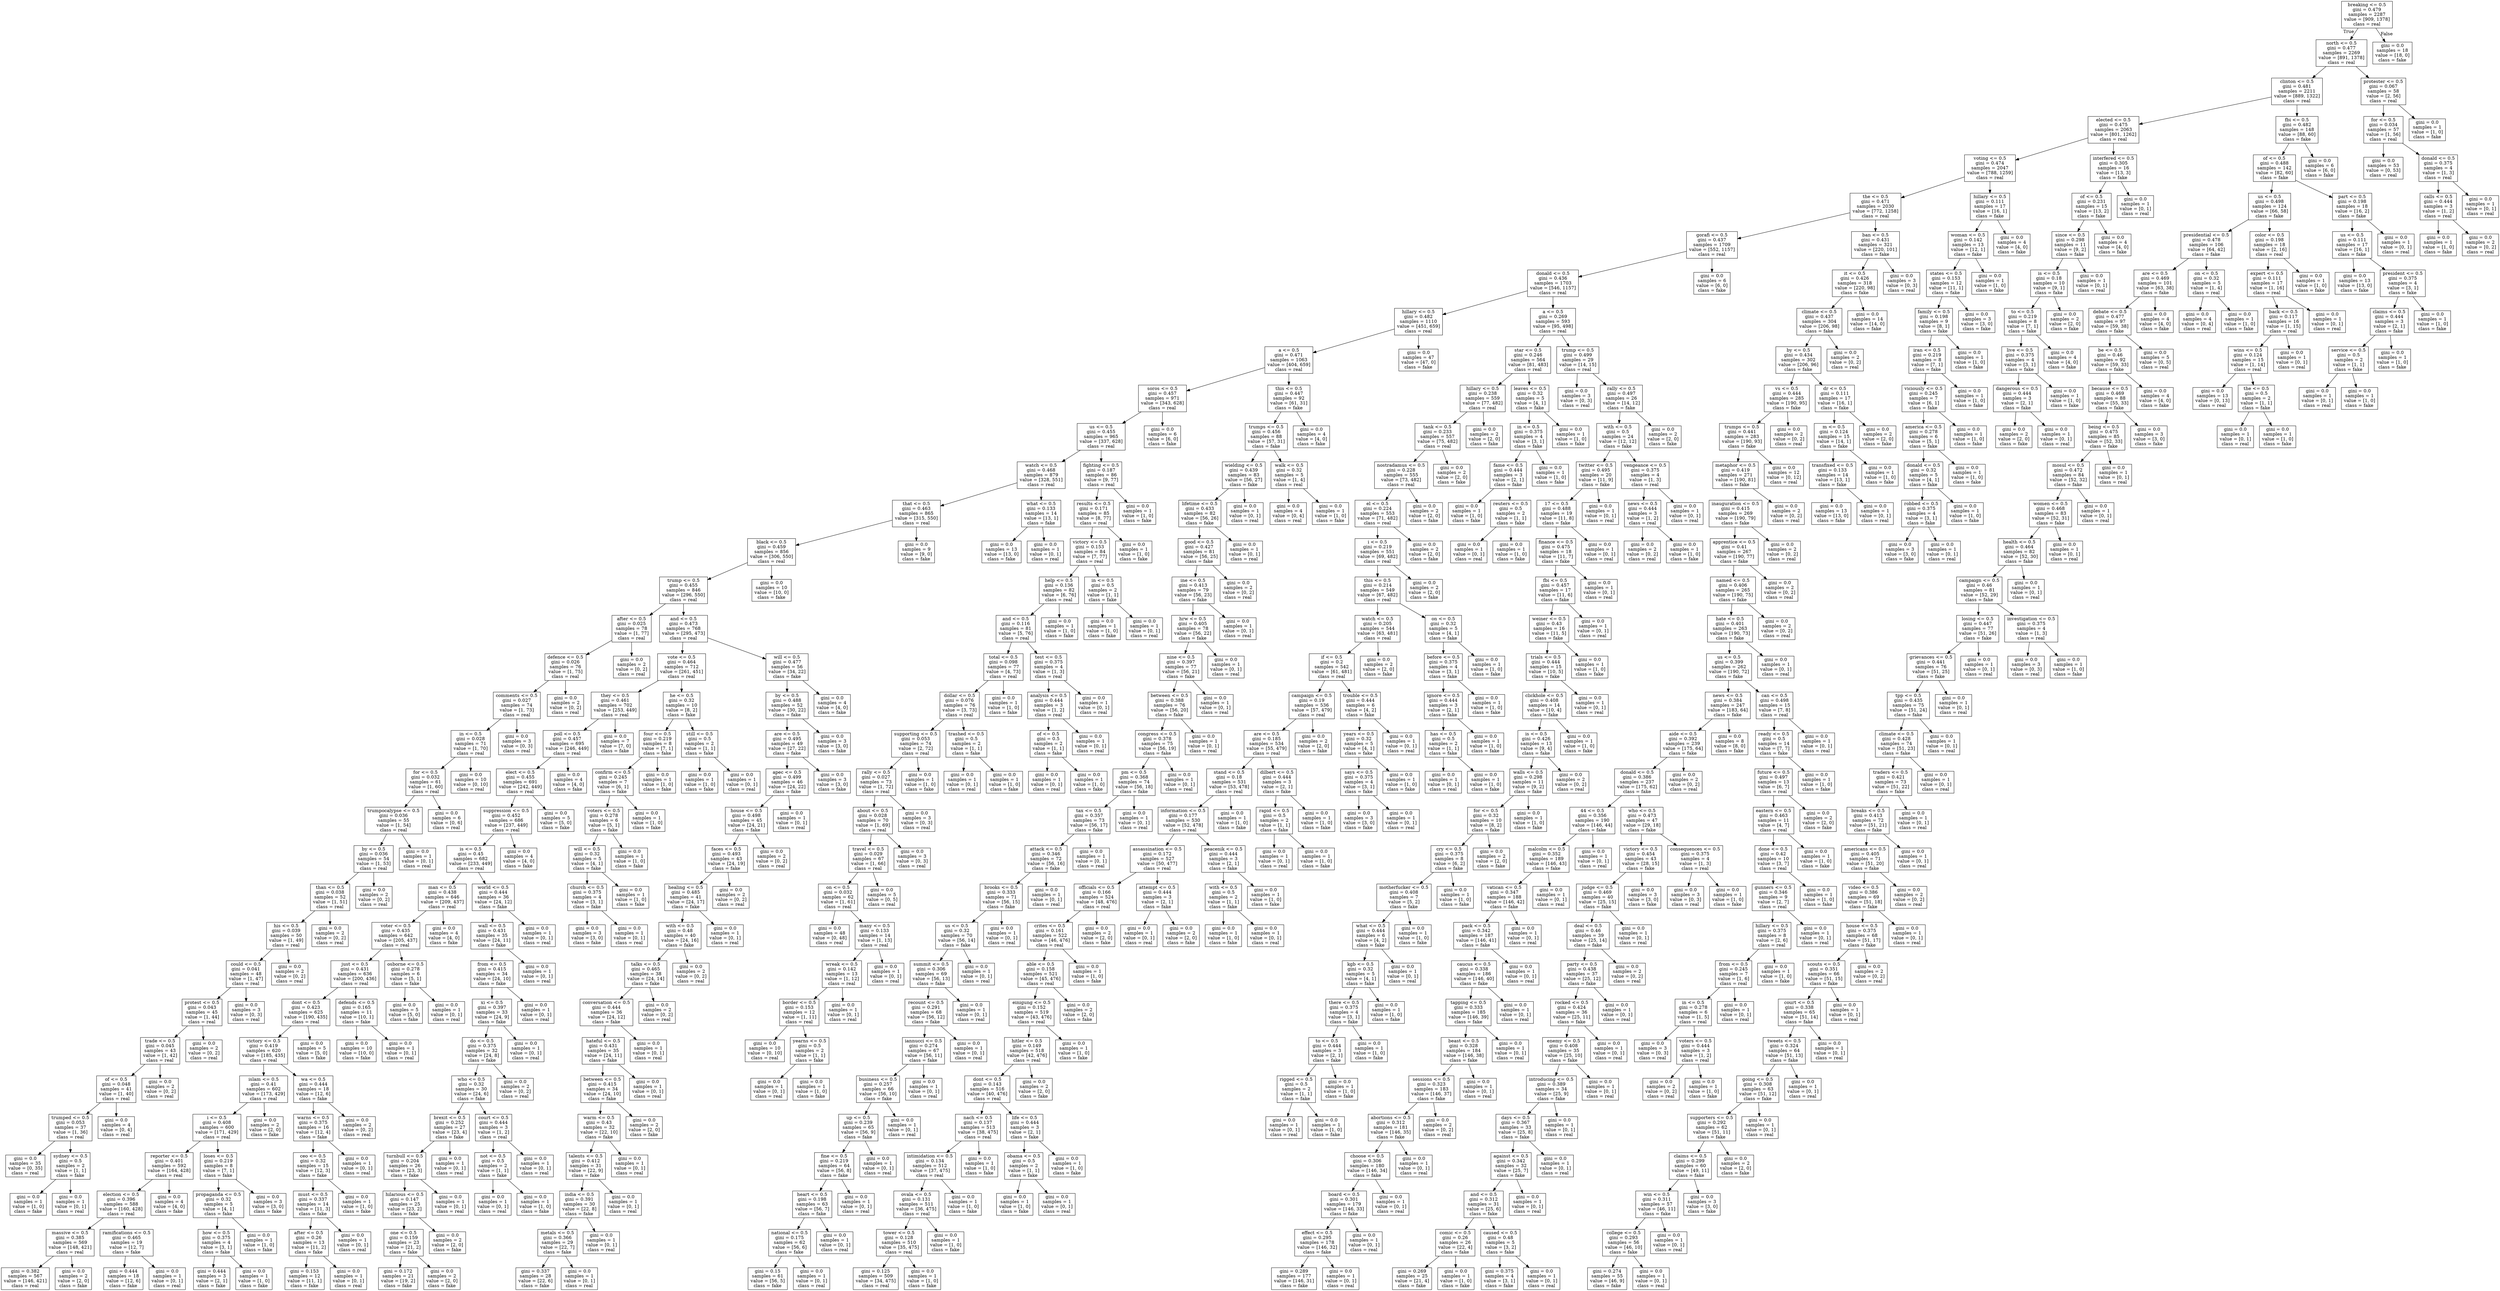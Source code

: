 digraph Tree {
node [shape=box] ;
0 [label="breaking <= 0.5\ngini = 0.479\nsamples = 2287\nvalue = [909, 1378]\nclass = real"] ;
1 [label="north <= 0.5\ngini = 0.477\nsamples = 2269\nvalue = [891, 1378]\nclass = real"] ;
0 -> 1 [labeldistance=2.5, labelangle=45, headlabel="True"] ;
2 [label="clinton <= 0.5\ngini = 0.481\nsamples = 2211\nvalue = [889, 1322]\nclass = real"] ;
1 -> 2 ;
3 [label="elected <= 0.5\ngini = 0.475\nsamples = 2063\nvalue = [801, 1262]\nclass = real"] ;
2 -> 3 ;
4 [label="voting <= 0.5\ngini = 0.474\nsamples = 2047\nvalue = [788, 1259]\nclass = real"] ;
3 -> 4 ;
5 [label="the <= 0.5\ngini = 0.471\nsamples = 2030\nvalue = [772, 1258]\nclass = real"] ;
4 -> 5 ;
6 [label="gorafi <= 0.5\ngini = 0.437\nsamples = 1709\nvalue = [552, 1157]\nclass = real"] ;
5 -> 6 ;
7 [label="donald <= 0.5\ngini = 0.436\nsamples = 1703\nvalue = [546, 1157]\nclass = real"] ;
6 -> 7 ;
8 [label="hillary <= 0.5\ngini = 0.482\nsamples = 1110\nvalue = [451, 659]\nclass = real"] ;
7 -> 8 ;
9 [label="a <= 0.5\ngini = 0.471\nsamples = 1063\nvalue = [404, 659]\nclass = real"] ;
8 -> 9 ;
10 [label="soros <= 0.5\ngini = 0.457\nsamples = 971\nvalue = [343, 628]\nclass = real"] ;
9 -> 10 ;
11 [label="us <= 0.5\ngini = 0.455\nsamples = 965\nvalue = [337, 628]\nclass = real"] ;
10 -> 11 ;
12 [label="watch <= 0.5\ngini = 0.468\nsamples = 879\nvalue = [328, 551]\nclass = real"] ;
11 -> 12 ;
13 [label="that <= 0.5\ngini = 0.463\nsamples = 865\nvalue = [315, 550]\nclass = real"] ;
12 -> 13 ;
14 [label="black <= 0.5\ngini = 0.459\nsamples = 856\nvalue = [306, 550]\nclass = real"] ;
13 -> 14 ;
15 [label="trump <= 0.5\ngini = 0.455\nsamples = 846\nvalue = [296, 550]\nclass = real"] ;
14 -> 15 ;
16 [label="after <= 0.5\ngini = 0.025\nsamples = 78\nvalue = [1, 77]\nclass = real"] ;
15 -> 16 ;
17 [label="defence <= 0.5\ngini = 0.026\nsamples = 76\nvalue = [1, 75]\nclass = real"] ;
16 -> 17 ;
18 [label="comments <= 0.5\ngini = 0.027\nsamples = 74\nvalue = [1, 73]\nclass = real"] ;
17 -> 18 ;
19 [label="in <= 0.5\ngini = 0.028\nsamples = 71\nvalue = [1, 70]\nclass = real"] ;
18 -> 19 ;
20 [label="for <= 0.5\ngini = 0.032\nsamples = 61\nvalue = [1, 60]\nclass = real"] ;
19 -> 20 ;
21 [label="trumpocalypse <= 0.5\ngini = 0.036\nsamples = 55\nvalue = [1, 54]\nclass = real"] ;
20 -> 21 ;
22 [label="by <= 0.5\ngini = 0.036\nsamples = 54\nvalue = [1, 53]\nclass = real"] ;
21 -> 22 ;
23 [label="than <= 0.5\ngini = 0.038\nsamples = 52\nvalue = [1, 51]\nclass = real"] ;
22 -> 23 ;
24 [label="his <= 0.5\ngini = 0.039\nsamples = 50\nvalue = [1, 49]\nclass = real"] ;
23 -> 24 ;
25 [label="could <= 0.5\ngini = 0.041\nsamples = 48\nvalue = [1, 47]\nclass = real"] ;
24 -> 25 ;
26 [label="protest <= 0.5\ngini = 0.043\nsamples = 45\nvalue = [1, 44]\nclass = real"] ;
25 -> 26 ;
27 [label="trade <= 0.5\ngini = 0.045\nsamples = 43\nvalue = [1, 42]\nclass = real"] ;
26 -> 27 ;
28 [label="of <= 0.5\ngini = 0.048\nsamples = 41\nvalue = [1, 40]\nclass = real"] ;
27 -> 28 ;
29 [label="trumped <= 0.5\ngini = 0.053\nsamples = 37\nvalue = [1, 36]\nclass = real"] ;
28 -> 29 ;
30 [label="gini = 0.0\nsamples = 35\nvalue = [0, 35]\nclass = real"] ;
29 -> 30 ;
31 [label="sydney <= 0.5\ngini = 0.5\nsamples = 2\nvalue = [1, 1]\nclass = fake"] ;
29 -> 31 ;
32 [label="gini = 0.0\nsamples = 1\nvalue = [1, 0]\nclass = fake"] ;
31 -> 32 ;
33 [label="gini = 0.0\nsamples = 1\nvalue = [0, 1]\nclass = real"] ;
31 -> 33 ;
34 [label="gini = 0.0\nsamples = 4\nvalue = [0, 4]\nclass = real"] ;
28 -> 34 ;
35 [label="gini = 0.0\nsamples = 2\nvalue = [0, 2]\nclass = real"] ;
27 -> 35 ;
36 [label="gini = 0.0\nsamples = 2\nvalue = [0, 2]\nclass = real"] ;
26 -> 36 ;
37 [label="gini = 0.0\nsamples = 3\nvalue = [0, 3]\nclass = real"] ;
25 -> 37 ;
38 [label="gini = 0.0\nsamples = 2\nvalue = [0, 2]\nclass = real"] ;
24 -> 38 ;
39 [label="gini = 0.0\nsamples = 2\nvalue = [0, 2]\nclass = real"] ;
23 -> 39 ;
40 [label="gini = 0.0\nsamples = 2\nvalue = [0, 2]\nclass = real"] ;
22 -> 40 ;
41 [label="gini = 0.0\nsamples = 1\nvalue = [0, 1]\nclass = real"] ;
21 -> 41 ;
42 [label="gini = 0.0\nsamples = 6\nvalue = [0, 6]\nclass = real"] ;
20 -> 42 ;
43 [label="gini = 0.0\nsamples = 10\nvalue = [0, 10]\nclass = real"] ;
19 -> 43 ;
44 [label="gini = 0.0\nsamples = 3\nvalue = [0, 3]\nclass = real"] ;
18 -> 44 ;
45 [label="gini = 0.0\nsamples = 2\nvalue = [0, 2]\nclass = real"] ;
17 -> 45 ;
46 [label="gini = 0.0\nsamples = 2\nvalue = [0, 2]\nclass = real"] ;
16 -> 46 ;
47 [label="and <= 0.5\ngini = 0.473\nsamples = 768\nvalue = [295, 473]\nclass = real"] ;
15 -> 47 ;
48 [label="vote <= 0.5\ngini = 0.464\nsamples = 712\nvalue = [261, 451]\nclass = real"] ;
47 -> 48 ;
49 [label="they <= 0.5\ngini = 0.461\nsamples = 702\nvalue = [253, 449]\nclass = real"] ;
48 -> 49 ;
50 [label="poll <= 0.5\ngini = 0.457\nsamples = 695\nvalue = [246, 449]\nclass = real"] ;
49 -> 50 ;
51 [label="elect <= 0.5\ngini = 0.455\nsamples = 691\nvalue = [242, 449]\nclass = real"] ;
50 -> 51 ;
52 [label="suppression <= 0.5\ngini = 0.452\nsamples = 686\nvalue = [237, 449]\nclass = real"] ;
51 -> 52 ;
53 [label="is <= 0.5\ngini = 0.45\nsamples = 682\nvalue = [233, 449]\nclass = real"] ;
52 -> 53 ;
54 [label="man <= 0.5\ngini = 0.438\nsamples = 646\nvalue = [209, 437]\nclass = real"] ;
53 -> 54 ;
55 [label="voter <= 0.5\ngini = 0.435\nsamples = 642\nvalue = [205, 437]\nclass = real"] ;
54 -> 55 ;
56 [label="just <= 0.5\ngini = 0.431\nsamples = 636\nvalue = [200, 436]\nclass = real"] ;
55 -> 56 ;
57 [label="dont <= 0.5\ngini = 0.423\nsamples = 625\nvalue = [190, 435]\nclass = real"] ;
56 -> 57 ;
58 [label="victory <= 0.5\ngini = 0.419\nsamples = 620\nvalue = [185, 435]\nclass = real"] ;
57 -> 58 ;
59 [label="islam <= 0.5\ngini = 0.41\nsamples = 602\nvalue = [173, 429]\nclass = real"] ;
58 -> 59 ;
60 [label="i <= 0.5\ngini = 0.408\nsamples = 600\nvalue = [171, 429]\nclass = real"] ;
59 -> 60 ;
61 [label="reporter <= 0.5\ngini = 0.401\nsamples = 592\nvalue = [164, 428]\nclass = real"] ;
60 -> 61 ;
62 [label="election <= 0.5\ngini = 0.396\nsamples = 588\nvalue = [160, 428]\nclass = real"] ;
61 -> 62 ;
63 [label="massive <= 0.5\ngini = 0.385\nsamples = 569\nvalue = [148, 421]\nclass = real"] ;
62 -> 63 ;
64 [label="gini = 0.382\nsamples = 567\nvalue = [146, 421]\nclass = real"] ;
63 -> 64 ;
65 [label="gini = 0.0\nsamples = 2\nvalue = [2, 0]\nclass = fake"] ;
63 -> 65 ;
66 [label="ramifications <= 0.5\ngini = 0.465\nsamples = 19\nvalue = [12, 7]\nclass = fake"] ;
62 -> 66 ;
67 [label="gini = 0.444\nsamples = 18\nvalue = [12, 6]\nclass = fake"] ;
66 -> 67 ;
68 [label="gini = 0.0\nsamples = 1\nvalue = [0, 1]\nclass = real"] ;
66 -> 68 ;
69 [label="gini = 0.0\nsamples = 4\nvalue = [4, 0]\nclass = fake"] ;
61 -> 69 ;
70 [label="loses <= 0.5\ngini = 0.219\nsamples = 8\nvalue = [7, 1]\nclass = fake"] ;
60 -> 70 ;
71 [label="propaganda <= 0.5\ngini = 0.32\nsamples = 5\nvalue = [4, 1]\nclass = fake"] ;
70 -> 71 ;
72 [label="how <= 0.5\ngini = 0.375\nsamples = 4\nvalue = [3, 1]\nclass = fake"] ;
71 -> 72 ;
73 [label="gini = 0.444\nsamples = 3\nvalue = [2, 1]\nclass = fake"] ;
72 -> 73 ;
74 [label="gini = 0.0\nsamples = 1\nvalue = [1, 0]\nclass = fake"] ;
72 -> 74 ;
75 [label="gini = 0.0\nsamples = 1\nvalue = [1, 0]\nclass = fake"] ;
71 -> 75 ;
76 [label="gini = 0.0\nsamples = 3\nvalue = [3, 0]\nclass = fake"] ;
70 -> 76 ;
77 [label="gini = 0.0\nsamples = 2\nvalue = [2, 0]\nclass = fake"] ;
59 -> 77 ;
78 [label="wa <= 0.5\ngini = 0.444\nsamples = 18\nvalue = [12, 6]\nclass = fake"] ;
58 -> 78 ;
79 [label="warns <= 0.5\ngini = 0.375\nsamples = 16\nvalue = [12, 4]\nclass = fake"] ;
78 -> 79 ;
80 [label="ceo <= 0.5\ngini = 0.32\nsamples = 15\nvalue = [12, 3]\nclass = fake"] ;
79 -> 80 ;
81 [label="must <= 0.5\ngini = 0.337\nsamples = 14\nvalue = [11, 3]\nclass = fake"] ;
80 -> 81 ;
82 [label="after <= 0.5\ngini = 0.26\nsamples = 13\nvalue = [11, 2]\nclass = fake"] ;
81 -> 82 ;
83 [label="gini = 0.153\nsamples = 12\nvalue = [11, 1]\nclass = fake"] ;
82 -> 83 ;
84 [label="gini = 0.0\nsamples = 1\nvalue = [0, 1]\nclass = real"] ;
82 -> 84 ;
85 [label="gini = 0.0\nsamples = 1\nvalue = [0, 1]\nclass = real"] ;
81 -> 85 ;
86 [label="gini = 0.0\nsamples = 1\nvalue = [1, 0]\nclass = fake"] ;
80 -> 86 ;
87 [label="gini = 0.0\nsamples = 1\nvalue = [0, 1]\nclass = real"] ;
79 -> 87 ;
88 [label="gini = 0.0\nsamples = 2\nvalue = [0, 2]\nclass = real"] ;
78 -> 88 ;
89 [label="gini = 0.0\nsamples = 5\nvalue = [5, 0]\nclass = fake"] ;
57 -> 89 ;
90 [label="defends <= 0.5\ngini = 0.165\nsamples = 11\nvalue = [10, 1]\nclass = fake"] ;
56 -> 90 ;
91 [label="gini = 0.0\nsamples = 10\nvalue = [10, 0]\nclass = fake"] ;
90 -> 91 ;
92 [label="gini = 0.0\nsamples = 1\nvalue = [0, 1]\nclass = real"] ;
90 -> 92 ;
93 [label="osborne <= 0.5\ngini = 0.278\nsamples = 6\nvalue = [5, 1]\nclass = fake"] ;
55 -> 93 ;
94 [label="gini = 0.0\nsamples = 5\nvalue = [5, 0]\nclass = fake"] ;
93 -> 94 ;
95 [label="gini = 0.0\nsamples = 1\nvalue = [0, 1]\nclass = real"] ;
93 -> 95 ;
96 [label="gini = 0.0\nsamples = 4\nvalue = [4, 0]\nclass = fake"] ;
54 -> 96 ;
97 [label="world <= 0.5\ngini = 0.444\nsamples = 36\nvalue = [24, 12]\nclass = fake"] ;
53 -> 97 ;
98 [label="wall <= 0.5\ngini = 0.431\nsamples = 35\nvalue = [24, 11]\nclass = fake"] ;
97 -> 98 ;
99 [label="from <= 0.5\ngini = 0.415\nsamples = 34\nvalue = [24, 10]\nclass = fake"] ;
98 -> 99 ;
100 [label="xi <= 0.5\ngini = 0.397\nsamples = 33\nvalue = [24, 9]\nclass = fake"] ;
99 -> 100 ;
101 [label="do <= 0.5\ngini = 0.375\nsamples = 32\nvalue = [24, 8]\nclass = fake"] ;
100 -> 101 ;
102 [label="who <= 0.5\ngini = 0.32\nsamples = 30\nvalue = [24, 6]\nclass = fake"] ;
101 -> 102 ;
103 [label="brexit <= 0.5\ngini = 0.252\nsamples = 27\nvalue = [23, 4]\nclass = fake"] ;
102 -> 103 ;
104 [label="turnbull <= 0.5\ngini = 0.204\nsamples = 26\nvalue = [23, 3]\nclass = fake"] ;
103 -> 104 ;
105 [label="hilarious <= 0.5\ngini = 0.147\nsamples = 25\nvalue = [23, 2]\nclass = fake"] ;
104 -> 105 ;
106 [label="one <= 0.5\ngini = 0.159\nsamples = 23\nvalue = [21, 2]\nclass = fake"] ;
105 -> 106 ;
107 [label="gini = 0.172\nsamples = 21\nvalue = [19, 2]\nclass = fake"] ;
106 -> 107 ;
108 [label="gini = 0.0\nsamples = 2\nvalue = [2, 0]\nclass = fake"] ;
106 -> 108 ;
109 [label="gini = 0.0\nsamples = 2\nvalue = [2, 0]\nclass = fake"] ;
105 -> 109 ;
110 [label="gini = 0.0\nsamples = 1\nvalue = [0, 1]\nclass = real"] ;
104 -> 110 ;
111 [label="gini = 0.0\nsamples = 1\nvalue = [0, 1]\nclass = real"] ;
103 -> 111 ;
112 [label="court <= 0.5\ngini = 0.444\nsamples = 3\nvalue = [1, 2]\nclass = real"] ;
102 -> 112 ;
113 [label="not <= 0.5\ngini = 0.5\nsamples = 2\nvalue = [1, 1]\nclass = fake"] ;
112 -> 113 ;
114 [label="gini = 0.0\nsamples = 1\nvalue = [0, 1]\nclass = real"] ;
113 -> 114 ;
115 [label="gini = 0.0\nsamples = 1\nvalue = [1, 0]\nclass = fake"] ;
113 -> 115 ;
116 [label="gini = 0.0\nsamples = 1\nvalue = [0, 1]\nclass = real"] ;
112 -> 116 ;
117 [label="gini = 0.0\nsamples = 2\nvalue = [0, 2]\nclass = real"] ;
101 -> 117 ;
118 [label="gini = 0.0\nsamples = 1\nvalue = [0, 1]\nclass = real"] ;
100 -> 118 ;
119 [label="gini = 0.0\nsamples = 1\nvalue = [0, 1]\nclass = real"] ;
99 -> 119 ;
120 [label="gini = 0.0\nsamples = 1\nvalue = [0, 1]\nclass = real"] ;
98 -> 120 ;
121 [label="gini = 0.0\nsamples = 1\nvalue = [0, 1]\nclass = real"] ;
97 -> 121 ;
122 [label="gini = 0.0\nsamples = 4\nvalue = [4, 0]\nclass = fake"] ;
52 -> 122 ;
123 [label="gini = 0.0\nsamples = 5\nvalue = [5, 0]\nclass = fake"] ;
51 -> 123 ;
124 [label="gini = 0.0\nsamples = 4\nvalue = [4, 0]\nclass = fake"] ;
50 -> 124 ;
125 [label="gini = 0.0\nsamples = 7\nvalue = [7, 0]\nclass = fake"] ;
49 -> 125 ;
126 [label="he <= 0.5\ngini = 0.32\nsamples = 10\nvalue = [8, 2]\nclass = fake"] ;
48 -> 126 ;
127 [label="four <= 0.5\ngini = 0.219\nsamples = 8\nvalue = [7, 1]\nclass = fake"] ;
126 -> 127 ;
128 [label="confirm <= 0.5\ngini = 0.245\nsamples = 7\nvalue = [6, 1]\nclass = fake"] ;
127 -> 128 ;
129 [label="voters <= 0.5\ngini = 0.278\nsamples = 6\nvalue = [5, 1]\nclass = fake"] ;
128 -> 129 ;
130 [label="will <= 0.5\ngini = 0.32\nsamples = 5\nvalue = [4, 1]\nclass = fake"] ;
129 -> 130 ;
131 [label="church <= 0.5\ngini = 0.375\nsamples = 4\nvalue = [3, 1]\nclass = fake"] ;
130 -> 131 ;
132 [label="gini = 0.0\nsamples = 3\nvalue = [3, 0]\nclass = fake"] ;
131 -> 132 ;
133 [label="gini = 0.0\nsamples = 1\nvalue = [0, 1]\nclass = real"] ;
131 -> 133 ;
134 [label="gini = 0.0\nsamples = 1\nvalue = [1, 0]\nclass = fake"] ;
130 -> 134 ;
135 [label="gini = 0.0\nsamples = 1\nvalue = [1, 0]\nclass = fake"] ;
129 -> 135 ;
136 [label="gini = 0.0\nsamples = 1\nvalue = [1, 0]\nclass = fake"] ;
128 -> 136 ;
137 [label="gini = 0.0\nsamples = 1\nvalue = [1, 0]\nclass = fake"] ;
127 -> 137 ;
138 [label="still <= 0.5\ngini = 0.5\nsamples = 2\nvalue = [1, 1]\nclass = fake"] ;
126 -> 138 ;
139 [label="gini = 0.0\nsamples = 1\nvalue = [1, 0]\nclass = fake"] ;
138 -> 139 ;
140 [label="gini = 0.0\nsamples = 1\nvalue = [0, 1]\nclass = real"] ;
138 -> 140 ;
141 [label="will <= 0.5\ngini = 0.477\nsamples = 56\nvalue = [34, 22]\nclass = fake"] ;
47 -> 141 ;
142 [label="by <= 0.5\ngini = 0.488\nsamples = 52\nvalue = [30, 22]\nclass = fake"] ;
141 -> 142 ;
143 [label="are <= 0.5\ngini = 0.495\nsamples = 49\nvalue = [27, 22]\nclass = fake"] ;
142 -> 143 ;
144 [label="apec <= 0.5\ngini = 0.499\nsamples = 46\nvalue = [24, 22]\nclass = fake"] ;
143 -> 144 ;
145 [label="house <= 0.5\ngini = 0.498\nsamples = 45\nvalue = [24, 21]\nclass = fake"] ;
144 -> 145 ;
146 [label="faces <= 0.5\ngini = 0.493\nsamples = 43\nvalue = [24, 19]\nclass = fake"] ;
145 -> 146 ;
147 [label="healing <= 0.5\ngini = 0.485\nsamples = 41\nvalue = [24, 17]\nclass = fake"] ;
146 -> 147 ;
148 [label="with <= 0.5\ngini = 0.48\nsamples = 40\nvalue = [24, 16]\nclass = fake"] ;
147 -> 148 ;
149 [label="talks <= 0.5\ngini = 0.465\nsamples = 38\nvalue = [24, 14]\nclass = fake"] ;
148 -> 149 ;
150 [label="conversation <= 0.5\ngini = 0.444\nsamples = 36\nvalue = [24, 12]\nclass = fake"] ;
149 -> 150 ;
151 [label="hateful <= 0.5\ngini = 0.431\nsamples = 35\nvalue = [24, 11]\nclass = fake"] ;
150 -> 151 ;
152 [label="between <= 0.5\ngini = 0.415\nsamples = 34\nvalue = [24, 10]\nclass = fake"] ;
151 -> 152 ;
153 [label="warm <= 0.5\ngini = 0.43\nsamples = 32\nvalue = [22, 10]\nclass = fake"] ;
152 -> 153 ;
154 [label="talents <= 0.5\ngini = 0.412\nsamples = 31\nvalue = [22, 9]\nclass = fake"] ;
153 -> 154 ;
155 [label="india <= 0.5\ngini = 0.391\nsamples = 30\nvalue = [22, 8]\nclass = fake"] ;
154 -> 155 ;
156 [label="metals <= 0.5\ngini = 0.366\nsamples = 29\nvalue = [22, 7]\nclass = fake"] ;
155 -> 156 ;
157 [label="gini = 0.337\nsamples = 28\nvalue = [22, 6]\nclass = fake"] ;
156 -> 157 ;
158 [label="gini = 0.0\nsamples = 1\nvalue = [0, 1]\nclass = real"] ;
156 -> 158 ;
159 [label="gini = 0.0\nsamples = 1\nvalue = [0, 1]\nclass = real"] ;
155 -> 159 ;
160 [label="gini = 0.0\nsamples = 1\nvalue = [0, 1]\nclass = real"] ;
154 -> 160 ;
161 [label="gini = 0.0\nsamples = 1\nvalue = [0, 1]\nclass = real"] ;
153 -> 161 ;
162 [label="gini = 0.0\nsamples = 2\nvalue = [2, 0]\nclass = fake"] ;
152 -> 162 ;
163 [label="gini = 0.0\nsamples = 1\nvalue = [0, 1]\nclass = real"] ;
151 -> 163 ;
164 [label="gini = 0.0\nsamples = 1\nvalue = [0, 1]\nclass = real"] ;
150 -> 164 ;
165 [label="gini = 0.0\nsamples = 2\nvalue = [0, 2]\nclass = real"] ;
149 -> 165 ;
166 [label="gini = 0.0\nsamples = 2\nvalue = [0, 2]\nclass = real"] ;
148 -> 166 ;
167 [label="gini = 0.0\nsamples = 1\nvalue = [0, 1]\nclass = real"] ;
147 -> 167 ;
168 [label="gini = 0.0\nsamples = 2\nvalue = [0, 2]\nclass = real"] ;
146 -> 168 ;
169 [label="gini = 0.0\nsamples = 2\nvalue = [0, 2]\nclass = real"] ;
145 -> 169 ;
170 [label="gini = 0.0\nsamples = 1\nvalue = [0, 1]\nclass = real"] ;
144 -> 170 ;
171 [label="gini = 0.0\nsamples = 3\nvalue = [3, 0]\nclass = fake"] ;
143 -> 171 ;
172 [label="gini = 0.0\nsamples = 3\nvalue = [3, 0]\nclass = fake"] ;
142 -> 172 ;
173 [label="gini = 0.0\nsamples = 4\nvalue = [4, 0]\nclass = fake"] ;
141 -> 173 ;
174 [label="gini = 0.0\nsamples = 10\nvalue = [10, 0]\nclass = fake"] ;
14 -> 174 ;
175 [label="gini = 0.0\nsamples = 9\nvalue = [9, 0]\nclass = fake"] ;
13 -> 175 ;
176 [label="what <= 0.5\ngini = 0.133\nsamples = 14\nvalue = [13, 1]\nclass = fake"] ;
12 -> 176 ;
177 [label="gini = 0.0\nsamples = 13\nvalue = [13, 0]\nclass = fake"] ;
176 -> 177 ;
178 [label="gini = 0.0\nsamples = 1\nvalue = [0, 1]\nclass = real"] ;
176 -> 178 ;
179 [label="fighting <= 0.5\ngini = 0.187\nsamples = 86\nvalue = [9, 77]\nclass = real"] ;
11 -> 179 ;
180 [label="results <= 0.5\ngini = 0.171\nsamples = 85\nvalue = [8, 77]\nclass = real"] ;
179 -> 180 ;
181 [label="victory <= 0.5\ngini = 0.153\nsamples = 84\nvalue = [7, 77]\nclass = real"] ;
180 -> 181 ;
182 [label="help <= 0.5\ngini = 0.136\nsamples = 82\nvalue = [6, 76]\nclass = real"] ;
181 -> 182 ;
183 [label="and <= 0.5\ngini = 0.116\nsamples = 81\nvalue = [5, 76]\nclass = real"] ;
182 -> 183 ;
184 [label="total <= 0.5\ngini = 0.098\nsamples = 77\nvalue = [4, 73]\nclass = real"] ;
183 -> 184 ;
185 [label="dollar <= 0.5\ngini = 0.076\nsamples = 76\nvalue = [3, 73]\nclass = real"] ;
184 -> 185 ;
186 [label="supporting <= 0.5\ngini = 0.053\nsamples = 74\nvalue = [2, 72]\nclass = real"] ;
185 -> 186 ;
187 [label="rally <= 0.5\ngini = 0.027\nsamples = 73\nvalue = [1, 72]\nclass = real"] ;
186 -> 187 ;
188 [label="about <= 0.5\ngini = 0.028\nsamples = 70\nvalue = [1, 69]\nclass = real"] ;
187 -> 188 ;
189 [label="travel <= 0.5\ngini = 0.029\nsamples = 67\nvalue = [1, 66]\nclass = real"] ;
188 -> 189 ;
190 [label="on <= 0.5\ngini = 0.032\nsamples = 62\nvalue = [1, 61]\nclass = real"] ;
189 -> 190 ;
191 [label="gini = 0.0\nsamples = 48\nvalue = [0, 48]\nclass = real"] ;
190 -> 191 ;
192 [label="many <= 0.5\ngini = 0.133\nsamples = 14\nvalue = [1, 13]\nclass = real"] ;
190 -> 192 ;
193 [label="wreak <= 0.5\ngini = 0.142\nsamples = 13\nvalue = [1, 12]\nclass = real"] ;
192 -> 193 ;
194 [label="border <= 0.5\ngini = 0.153\nsamples = 12\nvalue = [1, 11]\nclass = real"] ;
193 -> 194 ;
195 [label="gini = 0.0\nsamples = 10\nvalue = [0, 10]\nclass = real"] ;
194 -> 195 ;
196 [label="yearns <= 0.5\ngini = 0.5\nsamples = 2\nvalue = [1, 1]\nclass = fake"] ;
194 -> 196 ;
197 [label="gini = 0.0\nsamples = 1\nvalue = [0, 1]\nclass = real"] ;
196 -> 197 ;
198 [label="gini = 0.0\nsamples = 1\nvalue = [1, 0]\nclass = fake"] ;
196 -> 198 ;
199 [label="gini = 0.0\nsamples = 1\nvalue = [0, 1]\nclass = real"] ;
193 -> 199 ;
200 [label="gini = 0.0\nsamples = 1\nvalue = [0, 1]\nclass = real"] ;
192 -> 200 ;
201 [label="gini = 0.0\nsamples = 5\nvalue = [0, 5]\nclass = real"] ;
189 -> 201 ;
202 [label="gini = 0.0\nsamples = 3\nvalue = [0, 3]\nclass = real"] ;
188 -> 202 ;
203 [label="gini = 0.0\nsamples = 3\nvalue = [0, 3]\nclass = real"] ;
187 -> 203 ;
204 [label="gini = 0.0\nsamples = 1\nvalue = [1, 0]\nclass = fake"] ;
186 -> 204 ;
205 [label="trashed <= 0.5\ngini = 0.5\nsamples = 2\nvalue = [1, 1]\nclass = fake"] ;
185 -> 205 ;
206 [label="gini = 0.0\nsamples = 1\nvalue = [0, 1]\nclass = real"] ;
205 -> 206 ;
207 [label="gini = 0.0\nsamples = 1\nvalue = [1, 0]\nclass = fake"] ;
205 -> 207 ;
208 [label="gini = 0.0\nsamples = 1\nvalue = [1, 0]\nclass = fake"] ;
184 -> 208 ;
209 [label="test <= 0.5\ngini = 0.375\nsamples = 4\nvalue = [1, 3]\nclass = real"] ;
183 -> 209 ;
210 [label="analysis <= 0.5\ngini = 0.444\nsamples = 3\nvalue = [1, 2]\nclass = real"] ;
209 -> 210 ;
211 [label="of <= 0.5\ngini = 0.5\nsamples = 2\nvalue = [1, 1]\nclass = fake"] ;
210 -> 211 ;
212 [label="gini = 0.0\nsamples = 1\nvalue = [0, 1]\nclass = real"] ;
211 -> 212 ;
213 [label="gini = 0.0\nsamples = 1\nvalue = [1, 0]\nclass = fake"] ;
211 -> 213 ;
214 [label="gini = 0.0\nsamples = 1\nvalue = [0, 1]\nclass = real"] ;
210 -> 214 ;
215 [label="gini = 0.0\nsamples = 1\nvalue = [0, 1]\nclass = real"] ;
209 -> 215 ;
216 [label="gini = 0.0\nsamples = 1\nvalue = [1, 0]\nclass = fake"] ;
182 -> 216 ;
217 [label="in <= 0.5\ngini = 0.5\nsamples = 2\nvalue = [1, 1]\nclass = fake"] ;
181 -> 217 ;
218 [label="gini = 0.0\nsamples = 1\nvalue = [1, 0]\nclass = fake"] ;
217 -> 218 ;
219 [label="gini = 0.0\nsamples = 1\nvalue = [0, 1]\nclass = real"] ;
217 -> 219 ;
220 [label="gini = 0.0\nsamples = 1\nvalue = [1, 0]\nclass = fake"] ;
180 -> 220 ;
221 [label="gini = 0.0\nsamples = 1\nvalue = [1, 0]\nclass = fake"] ;
179 -> 221 ;
222 [label="gini = 0.0\nsamples = 6\nvalue = [6, 0]\nclass = fake"] ;
10 -> 222 ;
223 [label="this <= 0.5\ngini = 0.447\nsamples = 92\nvalue = [61, 31]\nclass = fake"] ;
9 -> 223 ;
224 [label="trumps <= 0.5\ngini = 0.456\nsamples = 88\nvalue = [57, 31]\nclass = fake"] ;
223 -> 224 ;
225 [label="wielding <= 0.5\ngini = 0.439\nsamples = 83\nvalue = [56, 27]\nclass = fake"] ;
224 -> 225 ;
226 [label="lifetime <= 0.5\ngini = 0.433\nsamples = 82\nvalue = [56, 26]\nclass = fake"] ;
225 -> 226 ;
227 [label="good <= 0.5\ngini = 0.427\nsamples = 81\nvalue = [56, 25]\nclass = fake"] ;
226 -> 227 ;
228 [label="ine <= 0.5\ngini = 0.413\nsamples = 79\nvalue = [56, 23]\nclass = fake"] ;
227 -> 228 ;
229 [label="hrw <= 0.5\ngini = 0.405\nsamples = 78\nvalue = [56, 22]\nclass = fake"] ;
228 -> 229 ;
230 [label="nine <= 0.5\ngini = 0.397\nsamples = 77\nvalue = [56, 21]\nclass = fake"] ;
229 -> 230 ;
231 [label="between <= 0.5\ngini = 0.388\nsamples = 76\nvalue = [56, 20]\nclass = fake"] ;
230 -> 231 ;
232 [label="congress <= 0.5\ngini = 0.378\nsamples = 75\nvalue = [56, 19]\nclass = fake"] ;
231 -> 232 ;
233 [label="pm <= 0.5\ngini = 0.368\nsamples = 74\nvalue = [56, 18]\nclass = fake"] ;
232 -> 233 ;
234 [label="tax <= 0.5\ngini = 0.357\nsamples = 73\nvalue = [56, 17]\nclass = fake"] ;
233 -> 234 ;
235 [label="attack <= 0.5\ngini = 0.346\nsamples = 72\nvalue = [56, 16]\nclass = fake"] ;
234 -> 235 ;
236 [label="brooks <= 0.5\ngini = 0.333\nsamples = 71\nvalue = [56, 15]\nclass = fake"] ;
235 -> 236 ;
237 [label="us <= 0.5\ngini = 0.32\nsamples = 70\nvalue = [56, 14]\nclass = fake"] ;
236 -> 237 ;
238 [label="summit <= 0.5\ngini = 0.306\nsamples = 69\nvalue = [56, 13]\nclass = fake"] ;
237 -> 238 ;
239 [label="recount <= 0.5\ngini = 0.291\nsamples = 68\nvalue = [56, 12]\nclass = fake"] ;
238 -> 239 ;
240 [label="iannucci <= 0.5\ngini = 0.274\nsamples = 67\nvalue = [56, 11]\nclass = fake"] ;
239 -> 240 ;
241 [label="business <= 0.5\ngini = 0.257\nsamples = 66\nvalue = [56, 10]\nclass = fake"] ;
240 -> 241 ;
242 [label="up <= 0.5\ngini = 0.239\nsamples = 65\nvalue = [56, 9]\nclass = fake"] ;
241 -> 242 ;
243 [label="fine <= 0.5\ngini = 0.219\nsamples = 64\nvalue = [56, 8]\nclass = fake"] ;
242 -> 243 ;
244 [label="heart <= 0.5\ngini = 0.198\nsamples = 63\nvalue = [56, 7]\nclass = fake"] ;
243 -> 244 ;
245 [label="national <= 0.5\ngini = 0.175\nsamples = 62\nvalue = [56, 6]\nclass = fake"] ;
244 -> 245 ;
246 [label="gini = 0.15\nsamples = 61\nvalue = [56, 5]\nclass = fake"] ;
245 -> 246 ;
247 [label="gini = 0.0\nsamples = 1\nvalue = [0, 1]\nclass = real"] ;
245 -> 247 ;
248 [label="gini = 0.0\nsamples = 1\nvalue = [0, 1]\nclass = real"] ;
244 -> 248 ;
249 [label="gini = 0.0\nsamples = 1\nvalue = [0, 1]\nclass = real"] ;
243 -> 249 ;
250 [label="gini = 0.0\nsamples = 1\nvalue = [0, 1]\nclass = real"] ;
242 -> 250 ;
251 [label="gini = 0.0\nsamples = 1\nvalue = [0, 1]\nclass = real"] ;
241 -> 251 ;
252 [label="gini = 0.0\nsamples = 1\nvalue = [0, 1]\nclass = real"] ;
240 -> 252 ;
253 [label="gini = 0.0\nsamples = 1\nvalue = [0, 1]\nclass = real"] ;
239 -> 253 ;
254 [label="gini = 0.0\nsamples = 1\nvalue = [0, 1]\nclass = real"] ;
238 -> 254 ;
255 [label="gini = 0.0\nsamples = 1\nvalue = [0, 1]\nclass = real"] ;
237 -> 255 ;
256 [label="gini = 0.0\nsamples = 1\nvalue = [0, 1]\nclass = real"] ;
236 -> 256 ;
257 [label="gini = 0.0\nsamples = 1\nvalue = [0, 1]\nclass = real"] ;
235 -> 257 ;
258 [label="gini = 0.0\nsamples = 1\nvalue = [0, 1]\nclass = real"] ;
234 -> 258 ;
259 [label="gini = 0.0\nsamples = 1\nvalue = [0, 1]\nclass = real"] ;
233 -> 259 ;
260 [label="gini = 0.0\nsamples = 1\nvalue = [0, 1]\nclass = real"] ;
232 -> 260 ;
261 [label="gini = 0.0\nsamples = 1\nvalue = [0, 1]\nclass = real"] ;
231 -> 261 ;
262 [label="gini = 0.0\nsamples = 1\nvalue = [0, 1]\nclass = real"] ;
230 -> 262 ;
263 [label="gini = 0.0\nsamples = 1\nvalue = [0, 1]\nclass = real"] ;
229 -> 263 ;
264 [label="gini = 0.0\nsamples = 1\nvalue = [0, 1]\nclass = real"] ;
228 -> 264 ;
265 [label="gini = 0.0\nsamples = 2\nvalue = [0, 2]\nclass = real"] ;
227 -> 265 ;
266 [label="gini = 0.0\nsamples = 1\nvalue = [0, 1]\nclass = real"] ;
226 -> 266 ;
267 [label="gini = 0.0\nsamples = 1\nvalue = [0, 1]\nclass = real"] ;
225 -> 267 ;
268 [label="walk <= 0.5\ngini = 0.32\nsamples = 5\nvalue = [1, 4]\nclass = real"] ;
224 -> 268 ;
269 [label="gini = 0.0\nsamples = 4\nvalue = [0, 4]\nclass = real"] ;
268 -> 269 ;
270 [label="gini = 0.0\nsamples = 1\nvalue = [1, 0]\nclass = fake"] ;
268 -> 270 ;
271 [label="gini = 0.0\nsamples = 4\nvalue = [4, 0]\nclass = fake"] ;
223 -> 271 ;
272 [label="gini = 0.0\nsamples = 47\nvalue = [47, 0]\nclass = fake"] ;
8 -> 272 ;
273 [label="a <= 0.5\ngini = 0.269\nsamples = 593\nvalue = [95, 498]\nclass = real"] ;
7 -> 273 ;
274 [label="star <= 0.5\ngini = 0.246\nsamples = 564\nvalue = [81, 483]\nclass = real"] ;
273 -> 274 ;
275 [label="hillary <= 0.5\ngini = 0.238\nsamples = 559\nvalue = [77, 482]\nclass = real"] ;
274 -> 275 ;
276 [label="tank <= 0.5\ngini = 0.233\nsamples = 557\nvalue = [75, 482]\nclass = real"] ;
275 -> 276 ;
277 [label="nostradamus <= 0.5\ngini = 0.228\nsamples = 555\nvalue = [73, 482]\nclass = real"] ;
276 -> 277 ;
278 [label="el <= 0.5\ngini = 0.224\nsamples = 553\nvalue = [71, 482]\nclass = real"] ;
277 -> 278 ;
279 [label="i <= 0.5\ngini = 0.219\nsamples = 551\nvalue = [69, 482]\nclass = real"] ;
278 -> 279 ;
280 [label="this <= 0.5\ngini = 0.214\nsamples = 549\nvalue = [67, 482]\nclass = real"] ;
279 -> 280 ;
281 [label="watch <= 0.5\ngini = 0.205\nsamples = 544\nvalue = [63, 481]\nclass = real"] ;
280 -> 281 ;
282 [label="if <= 0.5\ngini = 0.2\nsamples = 542\nvalue = [61, 481]\nclass = real"] ;
281 -> 282 ;
283 [label="campaign <= 0.5\ngini = 0.19\nsamples = 536\nvalue = [57, 479]\nclass = real"] ;
282 -> 283 ;
284 [label="are <= 0.5\ngini = 0.185\nsamples = 534\nvalue = [55, 479]\nclass = real"] ;
283 -> 284 ;
285 [label="stand <= 0.5\ngini = 0.18\nsamples = 531\nvalue = [53, 478]\nclass = real"] ;
284 -> 285 ;
286 [label="information <= 0.5\ngini = 0.177\nsamples = 530\nvalue = [52, 478]\nclass = real"] ;
285 -> 286 ;
287 [label="assassination <= 0.5\ngini = 0.172\nsamples = 527\nvalue = [50, 477]\nclass = real"] ;
286 -> 287 ;
288 [label="officials <= 0.5\ngini = 0.166\nsamples = 524\nvalue = [48, 476]\nclass = real"] ;
287 -> 288 ;
289 [label="crites <= 0.5\ngini = 0.161\nsamples = 522\nvalue = [46, 476]\nclass = real"] ;
288 -> 289 ;
290 [label="able <= 0.5\ngini = 0.158\nsamples = 521\nvalue = [45, 476]\nclass = real"] ;
289 -> 290 ;
291 [label="einigung <= 0.5\ngini = 0.152\nsamples = 519\nvalue = [43, 476]\nclass = real"] ;
290 -> 291 ;
292 [label="hitler <= 0.5\ngini = 0.149\nsamples = 518\nvalue = [42, 476]\nclass = real"] ;
291 -> 292 ;
293 [label="dont <= 0.5\ngini = 0.143\nsamples = 516\nvalue = [40, 476]\nclass = real"] ;
292 -> 293 ;
294 [label="nach <= 0.5\ngini = 0.137\nsamples = 513\nvalue = [38, 475]\nclass = real"] ;
293 -> 294 ;
295 [label="intimidation <= 0.5\ngini = 0.134\nsamples = 512\nvalue = [37, 475]\nclass = real"] ;
294 -> 295 ;
296 [label="ovala <= 0.5\ngini = 0.131\nsamples = 511\nvalue = [36, 475]\nclass = real"] ;
295 -> 296 ;
297 [label="tower <= 0.5\ngini = 0.128\nsamples = 510\nvalue = [35, 475]\nclass = real"] ;
296 -> 297 ;
298 [label="gini = 0.125\nsamples = 509\nvalue = [34, 475]\nclass = real"] ;
297 -> 298 ;
299 [label="gini = 0.0\nsamples = 1\nvalue = [1, 0]\nclass = fake"] ;
297 -> 299 ;
300 [label="gini = 0.0\nsamples = 1\nvalue = [1, 0]\nclass = fake"] ;
296 -> 300 ;
301 [label="gini = 0.0\nsamples = 1\nvalue = [1, 0]\nclass = fake"] ;
295 -> 301 ;
302 [label="gini = 0.0\nsamples = 1\nvalue = [1, 0]\nclass = fake"] ;
294 -> 302 ;
303 [label="life <= 0.5\ngini = 0.444\nsamples = 3\nvalue = [2, 1]\nclass = fake"] ;
293 -> 303 ;
304 [label="obama <= 0.5\ngini = 0.5\nsamples = 2\nvalue = [1, 1]\nclass = fake"] ;
303 -> 304 ;
305 [label="gini = 0.0\nsamples = 1\nvalue = [1, 0]\nclass = fake"] ;
304 -> 305 ;
306 [label="gini = 0.0\nsamples = 1\nvalue = [0, 1]\nclass = real"] ;
304 -> 306 ;
307 [label="gini = 0.0\nsamples = 1\nvalue = [1, 0]\nclass = fake"] ;
303 -> 307 ;
308 [label="gini = 0.0\nsamples = 2\nvalue = [2, 0]\nclass = fake"] ;
292 -> 308 ;
309 [label="gini = 0.0\nsamples = 1\nvalue = [1, 0]\nclass = fake"] ;
291 -> 309 ;
310 [label="gini = 0.0\nsamples = 2\nvalue = [2, 0]\nclass = fake"] ;
290 -> 310 ;
311 [label="gini = 0.0\nsamples = 1\nvalue = [1, 0]\nclass = fake"] ;
289 -> 311 ;
312 [label="gini = 0.0\nsamples = 2\nvalue = [2, 0]\nclass = fake"] ;
288 -> 312 ;
313 [label="attempt <= 0.5\ngini = 0.444\nsamples = 3\nvalue = [2, 1]\nclass = fake"] ;
287 -> 313 ;
314 [label="gini = 0.0\nsamples = 1\nvalue = [0, 1]\nclass = real"] ;
313 -> 314 ;
315 [label="gini = 0.0\nsamples = 2\nvalue = [2, 0]\nclass = fake"] ;
313 -> 315 ;
316 [label="peacenik <= 0.5\ngini = 0.444\nsamples = 3\nvalue = [2, 1]\nclass = fake"] ;
286 -> 316 ;
317 [label="with <= 0.5\ngini = 0.5\nsamples = 2\nvalue = [1, 1]\nclass = fake"] ;
316 -> 317 ;
318 [label="gini = 0.0\nsamples = 1\nvalue = [1, 0]\nclass = fake"] ;
317 -> 318 ;
319 [label="gini = 0.0\nsamples = 1\nvalue = [0, 1]\nclass = real"] ;
317 -> 319 ;
320 [label="gini = 0.0\nsamples = 1\nvalue = [1, 0]\nclass = fake"] ;
316 -> 320 ;
321 [label="gini = 0.0\nsamples = 1\nvalue = [1, 0]\nclass = fake"] ;
285 -> 321 ;
322 [label="dilbert <= 0.5\ngini = 0.444\nsamples = 3\nvalue = [2, 1]\nclass = fake"] ;
284 -> 322 ;
323 [label="rapid <= 0.5\ngini = 0.5\nsamples = 2\nvalue = [1, 1]\nclass = fake"] ;
322 -> 323 ;
324 [label="gini = 0.0\nsamples = 1\nvalue = [0, 1]\nclass = real"] ;
323 -> 324 ;
325 [label="gini = 0.0\nsamples = 1\nvalue = [1, 0]\nclass = fake"] ;
323 -> 325 ;
326 [label="gini = 0.0\nsamples = 1\nvalue = [1, 0]\nclass = fake"] ;
322 -> 326 ;
327 [label="gini = 0.0\nsamples = 2\nvalue = [2, 0]\nclass = fake"] ;
283 -> 327 ;
328 [label="trouble <= 0.5\ngini = 0.444\nsamples = 6\nvalue = [4, 2]\nclass = fake"] ;
282 -> 328 ;
329 [label="years <= 0.5\ngini = 0.32\nsamples = 5\nvalue = [4, 1]\nclass = fake"] ;
328 -> 329 ;
330 [label="says <= 0.5\ngini = 0.375\nsamples = 4\nvalue = [3, 1]\nclass = fake"] ;
329 -> 330 ;
331 [label="gini = 0.0\nsamples = 3\nvalue = [3, 0]\nclass = fake"] ;
330 -> 331 ;
332 [label="gini = 0.0\nsamples = 1\nvalue = [0, 1]\nclass = real"] ;
330 -> 332 ;
333 [label="gini = 0.0\nsamples = 1\nvalue = [1, 0]\nclass = fake"] ;
329 -> 333 ;
334 [label="gini = 0.0\nsamples = 1\nvalue = [0, 1]\nclass = real"] ;
328 -> 334 ;
335 [label="gini = 0.0\nsamples = 2\nvalue = [2, 0]\nclass = fake"] ;
281 -> 335 ;
336 [label="on <= 0.5\ngini = 0.32\nsamples = 5\nvalue = [4, 1]\nclass = fake"] ;
280 -> 336 ;
337 [label="before <= 0.5\ngini = 0.375\nsamples = 4\nvalue = [3, 1]\nclass = fake"] ;
336 -> 337 ;
338 [label="ignore <= 0.5\ngini = 0.444\nsamples = 3\nvalue = [2, 1]\nclass = fake"] ;
337 -> 338 ;
339 [label="has <= 0.5\ngini = 0.5\nsamples = 2\nvalue = [1, 1]\nclass = fake"] ;
338 -> 339 ;
340 [label="gini = 0.0\nsamples = 1\nvalue = [0, 1]\nclass = real"] ;
339 -> 340 ;
341 [label="gini = 0.0\nsamples = 1\nvalue = [1, 0]\nclass = fake"] ;
339 -> 341 ;
342 [label="gini = 0.0\nsamples = 1\nvalue = [1, 0]\nclass = fake"] ;
338 -> 342 ;
343 [label="gini = 0.0\nsamples = 1\nvalue = [1, 0]\nclass = fake"] ;
337 -> 343 ;
344 [label="gini = 0.0\nsamples = 1\nvalue = [1, 0]\nclass = fake"] ;
336 -> 344 ;
345 [label="gini = 0.0\nsamples = 2\nvalue = [2, 0]\nclass = fake"] ;
279 -> 345 ;
346 [label="gini = 0.0\nsamples = 2\nvalue = [2, 0]\nclass = fake"] ;
278 -> 346 ;
347 [label="gini = 0.0\nsamples = 2\nvalue = [2, 0]\nclass = fake"] ;
277 -> 347 ;
348 [label="gini = 0.0\nsamples = 2\nvalue = [2, 0]\nclass = fake"] ;
276 -> 348 ;
349 [label="gini = 0.0\nsamples = 2\nvalue = [2, 0]\nclass = fake"] ;
275 -> 349 ;
350 [label="leaves <= 0.5\ngini = 0.32\nsamples = 5\nvalue = [4, 1]\nclass = fake"] ;
274 -> 350 ;
351 [label="in <= 0.5\ngini = 0.375\nsamples = 4\nvalue = [3, 1]\nclass = fake"] ;
350 -> 351 ;
352 [label="fame <= 0.5\ngini = 0.444\nsamples = 3\nvalue = [2, 1]\nclass = fake"] ;
351 -> 352 ;
353 [label="gini = 0.0\nsamples = 1\nvalue = [1, 0]\nclass = fake"] ;
352 -> 353 ;
354 [label="reuters <= 0.5\ngini = 0.5\nsamples = 2\nvalue = [1, 1]\nclass = fake"] ;
352 -> 354 ;
355 [label="gini = 0.0\nsamples = 1\nvalue = [0, 1]\nclass = real"] ;
354 -> 355 ;
356 [label="gini = 0.0\nsamples = 1\nvalue = [1, 0]\nclass = fake"] ;
354 -> 356 ;
357 [label="gini = 0.0\nsamples = 1\nvalue = [1, 0]\nclass = fake"] ;
351 -> 357 ;
358 [label="gini = 0.0\nsamples = 1\nvalue = [1, 0]\nclass = fake"] ;
350 -> 358 ;
359 [label="trump <= 0.5\ngini = 0.499\nsamples = 29\nvalue = [14, 15]\nclass = real"] ;
273 -> 359 ;
360 [label="gini = 0.0\nsamples = 3\nvalue = [0, 3]\nclass = real"] ;
359 -> 360 ;
361 [label="rally <= 0.5\ngini = 0.497\nsamples = 26\nvalue = [14, 12]\nclass = fake"] ;
359 -> 361 ;
362 [label="with <= 0.5\ngini = 0.5\nsamples = 24\nvalue = [12, 12]\nclass = fake"] ;
361 -> 362 ;
363 [label="twitter <= 0.5\ngini = 0.495\nsamples = 20\nvalue = [11, 9]\nclass = fake"] ;
362 -> 363 ;
364 [label="17 <= 0.5\ngini = 0.488\nsamples = 19\nvalue = [11, 8]\nclass = fake"] ;
363 -> 364 ;
365 [label="finance <= 0.5\ngini = 0.475\nsamples = 18\nvalue = [11, 7]\nclass = fake"] ;
364 -> 365 ;
366 [label="fbi <= 0.5\ngini = 0.457\nsamples = 17\nvalue = [11, 6]\nclass = fake"] ;
365 -> 366 ;
367 [label="weiner <= 0.5\ngini = 0.43\nsamples = 16\nvalue = [11, 5]\nclass = fake"] ;
366 -> 367 ;
368 [label="trials <= 0.5\ngini = 0.444\nsamples = 15\nvalue = [10, 5]\nclass = fake"] ;
367 -> 368 ;
369 [label="clickhole <= 0.5\ngini = 0.408\nsamples = 14\nvalue = [10, 4]\nclass = fake"] ;
368 -> 369 ;
370 [label="is <= 0.5\ngini = 0.426\nsamples = 13\nvalue = [9, 4]\nclass = fake"] ;
369 -> 370 ;
371 [label="walls <= 0.5\ngini = 0.298\nsamples = 11\nvalue = [9, 2]\nclass = fake"] ;
370 -> 371 ;
372 [label="for <= 0.5\ngini = 0.32\nsamples = 10\nvalue = [8, 2]\nclass = fake"] ;
371 -> 372 ;
373 [label="cry <= 0.5\ngini = 0.375\nsamples = 8\nvalue = [6, 2]\nclass = fake"] ;
372 -> 373 ;
374 [label="motherfucker <= 0.5\ngini = 0.408\nsamples = 7\nvalue = [5, 2]\nclass = fake"] ;
373 -> 374 ;
375 [label="what <= 0.5\ngini = 0.444\nsamples = 6\nvalue = [4, 2]\nclass = fake"] ;
374 -> 375 ;
376 [label="kgb <= 0.5\ngini = 0.32\nsamples = 5\nvalue = [4, 1]\nclass = fake"] ;
375 -> 376 ;
377 [label="there <= 0.5\ngini = 0.375\nsamples = 4\nvalue = [3, 1]\nclass = fake"] ;
376 -> 377 ;
378 [label="to <= 0.5\ngini = 0.444\nsamples = 3\nvalue = [2, 1]\nclass = fake"] ;
377 -> 378 ;
379 [label="rigged <= 0.5\ngini = 0.5\nsamples = 2\nvalue = [1, 1]\nclass = fake"] ;
378 -> 379 ;
380 [label="gini = 0.0\nsamples = 1\nvalue = [0, 1]\nclass = real"] ;
379 -> 380 ;
381 [label="gini = 0.0\nsamples = 1\nvalue = [1, 0]\nclass = fake"] ;
379 -> 381 ;
382 [label="gini = 0.0\nsamples = 1\nvalue = [1, 0]\nclass = fake"] ;
378 -> 382 ;
383 [label="gini = 0.0\nsamples = 1\nvalue = [1, 0]\nclass = fake"] ;
377 -> 383 ;
384 [label="gini = 0.0\nsamples = 1\nvalue = [1, 0]\nclass = fake"] ;
376 -> 384 ;
385 [label="gini = 0.0\nsamples = 1\nvalue = [0, 1]\nclass = real"] ;
375 -> 385 ;
386 [label="gini = 0.0\nsamples = 1\nvalue = [1, 0]\nclass = fake"] ;
374 -> 386 ;
387 [label="gini = 0.0\nsamples = 1\nvalue = [1, 0]\nclass = fake"] ;
373 -> 387 ;
388 [label="gini = 0.0\nsamples = 2\nvalue = [2, 0]\nclass = fake"] ;
372 -> 388 ;
389 [label="gini = 0.0\nsamples = 1\nvalue = [1, 0]\nclass = fake"] ;
371 -> 389 ;
390 [label="gini = 0.0\nsamples = 2\nvalue = [0, 2]\nclass = real"] ;
370 -> 390 ;
391 [label="gini = 0.0\nsamples = 1\nvalue = [1, 0]\nclass = fake"] ;
369 -> 391 ;
392 [label="gini = 0.0\nsamples = 1\nvalue = [0, 1]\nclass = real"] ;
368 -> 392 ;
393 [label="gini = 0.0\nsamples = 1\nvalue = [1, 0]\nclass = fake"] ;
367 -> 393 ;
394 [label="gini = 0.0\nsamples = 1\nvalue = [0, 1]\nclass = real"] ;
366 -> 394 ;
395 [label="gini = 0.0\nsamples = 1\nvalue = [0, 1]\nclass = real"] ;
365 -> 395 ;
396 [label="gini = 0.0\nsamples = 1\nvalue = [0, 1]\nclass = real"] ;
364 -> 396 ;
397 [label="gini = 0.0\nsamples = 1\nvalue = [0, 1]\nclass = real"] ;
363 -> 397 ;
398 [label="vengeance <= 0.5\ngini = 0.375\nsamples = 4\nvalue = [1, 3]\nclass = real"] ;
362 -> 398 ;
399 [label="news <= 0.5\ngini = 0.444\nsamples = 3\nvalue = [1, 2]\nclass = real"] ;
398 -> 399 ;
400 [label="gini = 0.0\nsamples = 2\nvalue = [0, 2]\nclass = real"] ;
399 -> 400 ;
401 [label="gini = 0.0\nsamples = 1\nvalue = [1, 0]\nclass = fake"] ;
399 -> 401 ;
402 [label="gini = 0.0\nsamples = 1\nvalue = [0, 1]\nclass = real"] ;
398 -> 402 ;
403 [label="gini = 0.0\nsamples = 2\nvalue = [2, 0]\nclass = fake"] ;
361 -> 403 ;
404 [label="gini = 0.0\nsamples = 6\nvalue = [6, 0]\nclass = fake"] ;
6 -> 404 ;
405 [label="ban <= 0.5\ngini = 0.431\nsamples = 321\nvalue = [220, 101]\nclass = fake"] ;
5 -> 405 ;
406 [label="it <= 0.5\ngini = 0.426\nsamples = 318\nvalue = [220, 98]\nclass = fake"] ;
405 -> 406 ;
407 [label="climate <= 0.5\ngini = 0.437\nsamples = 304\nvalue = [206, 98]\nclass = fake"] ;
406 -> 407 ;
408 [label="by <= 0.5\ngini = 0.434\nsamples = 302\nvalue = [206, 96]\nclass = fake"] ;
407 -> 408 ;
409 [label="vs <= 0.5\ngini = 0.444\nsamples = 285\nvalue = [190, 95]\nclass = fake"] ;
408 -> 409 ;
410 [label="trumps <= 0.5\ngini = 0.441\nsamples = 283\nvalue = [190, 93]\nclass = fake"] ;
409 -> 410 ;
411 [label="metaphor <= 0.5\ngini = 0.419\nsamples = 271\nvalue = [190, 81]\nclass = fake"] ;
410 -> 411 ;
412 [label="inauguration <= 0.5\ngini = 0.415\nsamples = 269\nvalue = [190, 79]\nclass = fake"] ;
411 -> 412 ;
413 [label="apprentice <= 0.5\ngini = 0.41\nsamples = 267\nvalue = [190, 77]\nclass = fake"] ;
412 -> 413 ;
414 [label="named <= 0.5\ngini = 0.406\nsamples = 265\nvalue = [190, 75]\nclass = fake"] ;
413 -> 414 ;
415 [label="hate <= 0.5\ngini = 0.401\nsamples = 263\nvalue = [190, 73]\nclass = fake"] ;
414 -> 415 ;
416 [label="us <= 0.5\ngini = 0.399\nsamples = 262\nvalue = [190, 72]\nclass = fake"] ;
415 -> 416 ;
417 [label="news <= 0.5\ngini = 0.384\nsamples = 247\nvalue = [183, 64]\nclass = fake"] ;
416 -> 417 ;
418 [label="aide <= 0.5\ngini = 0.392\nsamples = 239\nvalue = [175, 64]\nclass = fake"] ;
417 -> 418 ;
419 [label="donald <= 0.5\ngini = 0.386\nsamples = 237\nvalue = [175, 62]\nclass = fake"] ;
418 -> 419 ;
420 [label="44 <= 0.5\ngini = 0.356\nsamples = 190\nvalue = [146, 44]\nclass = fake"] ;
419 -> 420 ;
421 [label="malcolm <= 0.5\ngini = 0.352\nsamples = 189\nvalue = [146, 43]\nclass = fake"] ;
420 -> 421 ;
422 [label="vatican <= 0.5\ngini = 0.347\nsamples = 188\nvalue = [146, 42]\nclass = fake"] ;
421 -> 422 ;
423 [label="pack <= 0.5\ngini = 0.342\nsamples = 187\nvalue = [146, 41]\nclass = fake"] ;
422 -> 423 ;
424 [label="caucus <= 0.5\ngini = 0.338\nsamples = 186\nvalue = [146, 40]\nclass = fake"] ;
423 -> 424 ;
425 [label="tapping <= 0.5\ngini = 0.333\nsamples = 185\nvalue = [146, 39]\nclass = fake"] ;
424 -> 425 ;
426 [label="beast <= 0.5\ngini = 0.328\nsamples = 184\nvalue = [146, 38]\nclass = fake"] ;
425 -> 426 ;
427 [label="sessions <= 0.5\ngini = 0.323\nsamples = 183\nvalue = [146, 37]\nclass = fake"] ;
426 -> 427 ;
428 [label="abortions <= 0.5\ngini = 0.312\nsamples = 181\nvalue = [146, 35]\nclass = fake"] ;
427 -> 428 ;
429 [label="choose <= 0.5\ngini = 0.306\nsamples = 180\nvalue = [146, 34]\nclass = fake"] ;
428 -> 429 ;
430 [label="board <= 0.5\ngini = 0.301\nsamples = 179\nvalue = [146, 33]\nclass = fake"] ;
429 -> 430 ;
431 [label="effect <= 0.5\ngini = 0.295\nsamples = 178\nvalue = [146, 32]\nclass = fake"] ;
430 -> 431 ;
432 [label="gini = 0.289\nsamples = 177\nvalue = [146, 31]\nclass = fake"] ;
431 -> 432 ;
433 [label="gini = 0.0\nsamples = 1\nvalue = [0, 1]\nclass = real"] ;
431 -> 433 ;
434 [label="gini = 0.0\nsamples = 1\nvalue = [0, 1]\nclass = real"] ;
430 -> 434 ;
435 [label="gini = 0.0\nsamples = 1\nvalue = [0, 1]\nclass = real"] ;
429 -> 435 ;
436 [label="gini = 0.0\nsamples = 1\nvalue = [0, 1]\nclass = real"] ;
428 -> 436 ;
437 [label="gini = 0.0\nsamples = 2\nvalue = [0, 2]\nclass = real"] ;
427 -> 437 ;
438 [label="gini = 0.0\nsamples = 1\nvalue = [0, 1]\nclass = real"] ;
426 -> 438 ;
439 [label="gini = 0.0\nsamples = 1\nvalue = [0, 1]\nclass = real"] ;
425 -> 439 ;
440 [label="gini = 0.0\nsamples = 1\nvalue = [0, 1]\nclass = real"] ;
424 -> 440 ;
441 [label="gini = 0.0\nsamples = 1\nvalue = [0, 1]\nclass = real"] ;
423 -> 441 ;
442 [label="gini = 0.0\nsamples = 1\nvalue = [0, 1]\nclass = real"] ;
422 -> 442 ;
443 [label="gini = 0.0\nsamples = 1\nvalue = [0, 1]\nclass = real"] ;
421 -> 443 ;
444 [label="gini = 0.0\nsamples = 1\nvalue = [0, 1]\nclass = real"] ;
420 -> 444 ;
445 [label="who <= 0.5\ngini = 0.473\nsamples = 47\nvalue = [29, 18]\nclass = fake"] ;
419 -> 445 ;
446 [label="victory <= 0.5\ngini = 0.454\nsamples = 43\nvalue = [28, 15]\nclass = fake"] ;
445 -> 446 ;
447 [label="judge <= 0.5\ngini = 0.469\nsamples = 40\nvalue = [25, 15]\nclass = fake"] ;
446 -> 447 ;
448 [label="deal <= 0.5\ngini = 0.46\nsamples = 39\nvalue = [25, 14]\nclass = fake"] ;
447 -> 448 ;
449 [label="party <= 0.5\ngini = 0.438\nsamples = 37\nvalue = [25, 12]\nclass = fake"] ;
448 -> 449 ;
450 [label="rocked <= 0.5\ngini = 0.424\nsamples = 36\nvalue = [25, 11]\nclass = fake"] ;
449 -> 450 ;
451 [label="enemy <= 0.5\ngini = 0.408\nsamples = 35\nvalue = [25, 10]\nclass = fake"] ;
450 -> 451 ;
452 [label="introducing <= 0.5\ngini = 0.389\nsamples = 34\nvalue = [25, 9]\nclass = fake"] ;
451 -> 452 ;
453 [label="days <= 0.5\ngini = 0.367\nsamples = 33\nvalue = [25, 8]\nclass = fake"] ;
452 -> 453 ;
454 [label="against <= 0.5\ngini = 0.342\nsamples = 32\nvalue = [25, 7]\nclass = fake"] ;
453 -> 454 ;
455 [label="and <= 0.5\ngini = 0.312\nsamples = 31\nvalue = [25, 6]\nclass = fake"] ;
454 -> 455 ;
456 [label="comic <= 0.5\ngini = 0.26\nsamples = 26\nvalue = [22, 4]\nclass = fake"] ;
455 -> 456 ;
457 [label="gini = 0.269\nsamples = 25\nvalue = [21, 4]\nclass = fake"] ;
456 -> 457 ;
458 [label="gini = 0.0\nsamples = 1\nvalue = [1, 0]\nclass = fake"] ;
456 -> 458 ;
459 [label="caused <= 0.5\ngini = 0.48\nsamples = 5\nvalue = [3, 2]\nclass = fake"] ;
455 -> 459 ;
460 [label="gini = 0.375\nsamples = 4\nvalue = [3, 1]\nclass = fake"] ;
459 -> 460 ;
461 [label="gini = 0.0\nsamples = 1\nvalue = [0, 1]\nclass = real"] ;
459 -> 461 ;
462 [label="gini = 0.0\nsamples = 1\nvalue = [0, 1]\nclass = real"] ;
454 -> 462 ;
463 [label="gini = 0.0\nsamples = 1\nvalue = [0, 1]\nclass = real"] ;
453 -> 463 ;
464 [label="gini = 0.0\nsamples = 1\nvalue = [0, 1]\nclass = real"] ;
452 -> 464 ;
465 [label="gini = 0.0\nsamples = 1\nvalue = [0, 1]\nclass = real"] ;
451 -> 465 ;
466 [label="gini = 0.0\nsamples = 1\nvalue = [0, 1]\nclass = real"] ;
450 -> 466 ;
467 [label="gini = 0.0\nsamples = 1\nvalue = [0, 1]\nclass = real"] ;
449 -> 467 ;
468 [label="gini = 0.0\nsamples = 2\nvalue = [0, 2]\nclass = real"] ;
448 -> 468 ;
469 [label="gini = 0.0\nsamples = 1\nvalue = [0, 1]\nclass = real"] ;
447 -> 469 ;
470 [label="gini = 0.0\nsamples = 3\nvalue = [3, 0]\nclass = fake"] ;
446 -> 470 ;
471 [label="consequences <= 0.5\ngini = 0.375\nsamples = 4\nvalue = [1, 3]\nclass = real"] ;
445 -> 471 ;
472 [label="gini = 0.0\nsamples = 3\nvalue = [0, 3]\nclass = real"] ;
471 -> 472 ;
473 [label="gini = 0.0\nsamples = 1\nvalue = [1, 0]\nclass = fake"] ;
471 -> 473 ;
474 [label="gini = 0.0\nsamples = 2\nvalue = [0, 2]\nclass = real"] ;
418 -> 474 ;
475 [label="gini = 0.0\nsamples = 8\nvalue = [8, 0]\nclass = fake"] ;
417 -> 475 ;
476 [label="can <= 0.5\ngini = 0.498\nsamples = 15\nvalue = [7, 8]\nclass = real"] ;
416 -> 476 ;
477 [label="ready <= 0.5\ngini = 0.5\nsamples = 14\nvalue = [7, 7]\nclass = fake"] ;
476 -> 477 ;
478 [label="future <= 0.5\ngini = 0.497\nsamples = 13\nvalue = [6, 7]\nclass = real"] ;
477 -> 478 ;
479 [label="eastern <= 0.5\ngini = 0.463\nsamples = 11\nvalue = [4, 7]\nclass = real"] ;
478 -> 479 ;
480 [label="done <= 0.5\ngini = 0.42\nsamples = 10\nvalue = [3, 7]\nclass = real"] ;
479 -> 480 ;
481 [label="gunners <= 0.5\ngini = 0.346\nsamples = 9\nvalue = [2, 7]\nclass = real"] ;
480 -> 481 ;
482 [label="hillary <= 0.5\ngini = 0.375\nsamples = 8\nvalue = [2, 6]\nclass = real"] ;
481 -> 482 ;
483 [label="from <= 0.5\ngini = 0.245\nsamples = 7\nvalue = [1, 6]\nclass = real"] ;
482 -> 483 ;
484 [label="in <= 0.5\ngini = 0.278\nsamples = 6\nvalue = [1, 5]\nclass = real"] ;
483 -> 484 ;
485 [label="gini = 0.0\nsamples = 3\nvalue = [0, 3]\nclass = real"] ;
484 -> 485 ;
486 [label="voters <= 0.5\ngini = 0.444\nsamples = 3\nvalue = [1, 2]\nclass = real"] ;
484 -> 486 ;
487 [label="gini = 0.0\nsamples = 2\nvalue = [0, 2]\nclass = real"] ;
486 -> 487 ;
488 [label="gini = 0.0\nsamples = 1\nvalue = [1, 0]\nclass = fake"] ;
486 -> 488 ;
489 [label="gini = 0.0\nsamples = 1\nvalue = [0, 1]\nclass = real"] ;
483 -> 489 ;
490 [label="gini = 0.0\nsamples = 1\nvalue = [1, 0]\nclass = fake"] ;
482 -> 490 ;
491 [label="gini = 0.0\nsamples = 1\nvalue = [0, 1]\nclass = real"] ;
481 -> 491 ;
492 [label="gini = 0.0\nsamples = 1\nvalue = [1, 0]\nclass = fake"] ;
480 -> 492 ;
493 [label="gini = 0.0\nsamples = 1\nvalue = [1, 0]\nclass = fake"] ;
479 -> 493 ;
494 [label="gini = 0.0\nsamples = 2\nvalue = [2, 0]\nclass = fake"] ;
478 -> 494 ;
495 [label="gini = 0.0\nsamples = 1\nvalue = [1, 0]\nclass = fake"] ;
477 -> 495 ;
496 [label="gini = 0.0\nsamples = 1\nvalue = [0, 1]\nclass = real"] ;
476 -> 496 ;
497 [label="gini = 0.0\nsamples = 1\nvalue = [0, 1]\nclass = real"] ;
415 -> 497 ;
498 [label="gini = 0.0\nsamples = 2\nvalue = [0, 2]\nclass = real"] ;
414 -> 498 ;
499 [label="gini = 0.0\nsamples = 2\nvalue = [0, 2]\nclass = real"] ;
413 -> 499 ;
500 [label="gini = 0.0\nsamples = 2\nvalue = [0, 2]\nclass = real"] ;
412 -> 500 ;
501 [label="gini = 0.0\nsamples = 2\nvalue = [0, 2]\nclass = real"] ;
411 -> 501 ;
502 [label="gini = 0.0\nsamples = 12\nvalue = [0, 12]\nclass = real"] ;
410 -> 502 ;
503 [label="gini = 0.0\nsamples = 2\nvalue = [0, 2]\nclass = real"] ;
409 -> 503 ;
504 [label="dr <= 0.5\ngini = 0.111\nsamples = 17\nvalue = [16, 1]\nclass = fake"] ;
408 -> 504 ;
505 [label="m <= 0.5\ngini = 0.124\nsamples = 15\nvalue = [14, 1]\nclass = fake"] ;
504 -> 505 ;
506 [label="transfixed <= 0.5\ngini = 0.133\nsamples = 14\nvalue = [13, 1]\nclass = fake"] ;
505 -> 506 ;
507 [label="gini = 0.0\nsamples = 13\nvalue = [13, 0]\nclass = fake"] ;
506 -> 507 ;
508 [label="gini = 0.0\nsamples = 1\nvalue = [0, 1]\nclass = real"] ;
506 -> 508 ;
509 [label="gini = 0.0\nsamples = 1\nvalue = [1, 0]\nclass = fake"] ;
505 -> 509 ;
510 [label="gini = 0.0\nsamples = 2\nvalue = [2, 0]\nclass = fake"] ;
504 -> 510 ;
511 [label="gini = 0.0\nsamples = 2\nvalue = [0, 2]\nclass = real"] ;
407 -> 511 ;
512 [label="gini = 0.0\nsamples = 14\nvalue = [14, 0]\nclass = fake"] ;
406 -> 512 ;
513 [label="gini = 0.0\nsamples = 3\nvalue = [0, 3]\nclass = real"] ;
405 -> 513 ;
514 [label="hillary <= 0.5\ngini = 0.111\nsamples = 17\nvalue = [16, 1]\nclass = fake"] ;
4 -> 514 ;
515 [label="woman <= 0.5\ngini = 0.142\nsamples = 13\nvalue = [12, 1]\nclass = fake"] ;
514 -> 515 ;
516 [label="states <= 0.5\ngini = 0.153\nsamples = 12\nvalue = [11, 1]\nclass = fake"] ;
515 -> 516 ;
517 [label="family <= 0.5\ngini = 0.198\nsamples = 9\nvalue = [8, 1]\nclass = fake"] ;
516 -> 517 ;
518 [label="iran <= 0.5\ngini = 0.219\nsamples = 8\nvalue = [7, 1]\nclass = fake"] ;
517 -> 518 ;
519 [label="viciously <= 0.5\ngini = 0.245\nsamples = 7\nvalue = [6, 1]\nclass = fake"] ;
518 -> 519 ;
520 [label="america <= 0.5\ngini = 0.278\nsamples = 6\nvalue = [5, 1]\nclass = fake"] ;
519 -> 520 ;
521 [label="donald <= 0.5\ngini = 0.32\nsamples = 5\nvalue = [4, 1]\nclass = fake"] ;
520 -> 521 ;
522 [label="robbed <= 0.5\ngini = 0.375\nsamples = 4\nvalue = [3, 1]\nclass = fake"] ;
521 -> 522 ;
523 [label="gini = 0.0\nsamples = 3\nvalue = [3, 0]\nclass = fake"] ;
522 -> 523 ;
524 [label="gini = 0.0\nsamples = 1\nvalue = [0, 1]\nclass = real"] ;
522 -> 524 ;
525 [label="gini = 0.0\nsamples = 1\nvalue = [1, 0]\nclass = fake"] ;
521 -> 525 ;
526 [label="gini = 0.0\nsamples = 1\nvalue = [1, 0]\nclass = fake"] ;
520 -> 526 ;
527 [label="gini = 0.0\nsamples = 1\nvalue = [1, 0]\nclass = fake"] ;
519 -> 527 ;
528 [label="gini = 0.0\nsamples = 1\nvalue = [1, 0]\nclass = fake"] ;
518 -> 528 ;
529 [label="gini = 0.0\nsamples = 1\nvalue = [1, 0]\nclass = fake"] ;
517 -> 529 ;
530 [label="gini = 0.0\nsamples = 3\nvalue = [3, 0]\nclass = fake"] ;
516 -> 530 ;
531 [label="gini = 0.0\nsamples = 1\nvalue = [1, 0]\nclass = fake"] ;
515 -> 531 ;
532 [label="gini = 0.0\nsamples = 4\nvalue = [4, 0]\nclass = fake"] ;
514 -> 532 ;
533 [label="interfered <= 0.5\ngini = 0.305\nsamples = 16\nvalue = [13, 3]\nclass = fake"] ;
3 -> 533 ;
534 [label="of <= 0.5\ngini = 0.231\nsamples = 15\nvalue = [13, 2]\nclass = fake"] ;
533 -> 534 ;
535 [label="since <= 0.5\ngini = 0.298\nsamples = 11\nvalue = [9, 2]\nclass = fake"] ;
534 -> 535 ;
536 [label="is <= 0.5\ngini = 0.18\nsamples = 10\nvalue = [9, 1]\nclass = fake"] ;
535 -> 536 ;
537 [label="to <= 0.5\ngini = 0.219\nsamples = 8\nvalue = [7, 1]\nclass = fake"] ;
536 -> 537 ;
538 [label="live <= 0.5\ngini = 0.375\nsamples = 4\nvalue = [3, 1]\nclass = fake"] ;
537 -> 538 ;
539 [label="dangerous <= 0.5\ngini = 0.444\nsamples = 3\nvalue = [2, 1]\nclass = fake"] ;
538 -> 539 ;
540 [label="gini = 0.0\nsamples = 2\nvalue = [2, 0]\nclass = fake"] ;
539 -> 540 ;
541 [label="gini = 0.0\nsamples = 1\nvalue = [0, 1]\nclass = real"] ;
539 -> 541 ;
542 [label="gini = 0.0\nsamples = 1\nvalue = [1, 0]\nclass = fake"] ;
538 -> 542 ;
543 [label="gini = 0.0\nsamples = 4\nvalue = [4, 0]\nclass = fake"] ;
537 -> 543 ;
544 [label="gini = 0.0\nsamples = 2\nvalue = [2, 0]\nclass = fake"] ;
536 -> 544 ;
545 [label="gini = 0.0\nsamples = 1\nvalue = [0, 1]\nclass = real"] ;
535 -> 545 ;
546 [label="gini = 0.0\nsamples = 4\nvalue = [4, 0]\nclass = fake"] ;
534 -> 546 ;
547 [label="gini = 0.0\nsamples = 1\nvalue = [0, 1]\nclass = real"] ;
533 -> 547 ;
548 [label="fbi <= 0.5\ngini = 0.482\nsamples = 148\nvalue = [88, 60]\nclass = fake"] ;
2 -> 548 ;
549 [label="of <= 0.5\ngini = 0.488\nsamples = 142\nvalue = [82, 60]\nclass = fake"] ;
548 -> 549 ;
550 [label="us <= 0.5\ngini = 0.498\nsamples = 124\nvalue = [66, 58]\nclass = fake"] ;
549 -> 550 ;
551 [label="presidential <= 0.5\ngini = 0.478\nsamples = 106\nvalue = [64, 42]\nclass = fake"] ;
550 -> 551 ;
552 [label="are <= 0.5\ngini = 0.469\nsamples = 101\nvalue = [63, 38]\nclass = fake"] ;
551 -> 552 ;
553 [label="debate <= 0.5\ngini = 0.477\nsamples = 97\nvalue = [59, 38]\nclass = fake"] ;
552 -> 553 ;
554 [label="be <= 0.5\ngini = 0.46\nsamples = 92\nvalue = [59, 33]\nclass = fake"] ;
553 -> 554 ;
555 [label="because <= 0.5\ngini = 0.469\nsamples = 88\nvalue = [55, 33]\nclass = fake"] ;
554 -> 555 ;
556 [label="being <= 0.5\ngini = 0.475\nsamples = 85\nvalue = [52, 33]\nclass = fake"] ;
555 -> 556 ;
557 [label="mosul <= 0.5\ngini = 0.472\nsamples = 84\nvalue = [52, 32]\nclass = fake"] ;
556 -> 557 ;
558 [label="women <= 0.5\ngini = 0.468\nsamples = 83\nvalue = [52, 31]\nclass = fake"] ;
557 -> 558 ;
559 [label="health <= 0.5\ngini = 0.464\nsamples = 82\nvalue = [52, 30]\nclass = fake"] ;
558 -> 559 ;
560 [label="campaign <= 0.5\ngini = 0.46\nsamples = 81\nvalue = [52, 29]\nclass = fake"] ;
559 -> 560 ;
561 [label="losing <= 0.5\ngini = 0.447\nsamples = 77\nvalue = [51, 26]\nclass = fake"] ;
560 -> 561 ;
562 [label="grievances <= 0.5\ngini = 0.441\nsamples = 76\nvalue = [51, 25]\nclass = fake"] ;
561 -> 562 ;
563 [label="tpp <= 0.5\ngini = 0.435\nsamples = 75\nvalue = [51, 24]\nclass = fake"] ;
562 -> 563 ;
564 [label="climate <= 0.5\ngini = 0.428\nsamples = 74\nvalue = [51, 23]\nclass = fake"] ;
563 -> 564 ;
565 [label="traders <= 0.5\ngini = 0.421\nsamples = 73\nvalue = [51, 22]\nclass = fake"] ;
564 -> 565 ;
566 [label="breaks <= 0.5\ngini = 0.413\nsamples = 72\nvalue = [51, 21]\nclass = fake"] ;
565 -> 566 ;
567 [label="americans <= 0.5\ngini = 0.405\nsamples = 71\nvalue = [51, 20]\nclass = fake"] ;
566 -> 567 ;
568 [label="video <= 0.5\ngini = 0.386\nsamples = 69\nvalue = [51, 18]\nclass = fake"] ;
567 -> 568 ;
569 [label="house <= 0.5\ngini = 0.375\nsamples = 68\nvalue = [51, 17]\nclass = fake"] ;
568 -> 569 ;
570 [label="scouts <= 0.5\ngini = 0.351\nsamples = 66\nvalue = [51, 15]\nclass = fake"] ;
569 -> 570 ;
571 [label="court <= 0.5\ngini = 0.338\nsamples = 65\nvalue = [51, 14]\nclass = fake"] ;
570 -> 571 ;
572 [label="tweets <= 0.5\ngini = 0.324\nsamples = 64\nvalue = [51, 13]\nclass = fake"] ;
571 -> 572 ;
573 [label="going <= 0.5\ngini = 0.308\nsamples = 63\nvalue = [51, 12]\nclass = fake"] ;
572 -> 573 ;
574 [label="supporters <= 0.5\ngini = 0.292\nsamples = 62\nvalue = [51, 11]\nclass = fake"] ;
573 -> 574 ;
575 [label="claims <= 0.5\ngini = 0.299\nsamples = 60\nvalue = [49, 11]\nclass = fake"] ;
574 -> 575 ;
576 [label="win <= 0.5\ngini = 0.311\nsamples = 57\nvalue = [46, 11]\nclass = fake"] ;
575 -> 576 ;
577 [label="college <= 0.5\ngini = 0.293\nsamples = 56\nvalue = [46, 10]\nclass = fake"] ;
576 -> 577 ;
578 [label="gini = 0.274\nsamples = 55\nvalue = [46, 9]\nclass = fake"] ;
577 -> 578 ;
579 [label="gini = 0.0\nsamples = 1\nvalue = [0, 1]\nclass = real"] ;
577 -> 579 ;
580 [label="gini = 0.0\nsamples = 1\nvalue = [0, 1]\nclass = real"] ;
576 -> 580 ;
581 [label="gini = 0.0\nsamples = 3\nvalue = [3, 0]\nclass = fake"] ;
575 -> 581 ;
582 [label="gini = 0.0\nsamples = 2\nvalue = [2, 0]\nclass = fake"] ;
574 -> 582 ;
583 [label="gini = 0.0\nsamples = 1\nvalue = [0, 1]\nclass = real"] ;
573 -> 583 ;
584 [label="gini = 0.0\nsamples = 1\nvalue = [0, 1]\nclass = real"] ;
572 -> 584 ;
585 [label="gini = 0.0\nsamples = 1\nvalue = [0, 1]\nclass = real"] ;
571 -> 585 ;
586 [label="gini = 0.0\nsamples = 1\nvalue = [0, 1]\nclass = real"] ;
570 -> 586 ;
587 [label="gini = 0.0\nsamples = 2\nvalue = [0, 2]\nclass = real"] ;
569 -> 587 ;
588 [label="gini = 0.0\nsamples = 1\nvalue = [0, 1]\nclass = real"] ;
568 -> 588 ;
589 [label="gini = 0.0\nsamples = 2\nvalue = [0, 2]\nclass = real"] ;
567 -> 589 ;
590 [label="gini = 0.0\nsamples = 1\nvalue = [0, 1]\nclass = real"] ;
566 -> 590 ;
591 [label="gini = 0.0\nsamples = 1\nvalue = [0, 1]\nclass = real"] ;
565 -> 591 ;
592 [label="gini = 0.0\nsamples = 1\nvalue = [0, 1]\nclass = real"] ;
564 -> 592 ;
593 [label="gini = 0.0\nsamples = 1\nvalue = [0, 1]\nclass = real"] ;
563 -> 593 ;
594 [label="gini = 0.0\nsamples = 1\nvalue = [0, 1]\nclass = real"] ;
562 -> 594 ;
595 [label="gini = 0.0\nsamples = 1\nvalue = [0, 1]\nclass = real"] ;
561 -> 595 ;
596 [label="investigation <= 0.5\ngini = 0.375\nsamples = 4\nvalue = [1, 3]\nclass = real"] ;
560 -> 596 ;
597 [label="gini = 0.0\nsamples = 3\nvalue = [0, 3]\nclass = real"] ;
596 -> 597 ;
598 [label="gini = 0.0\nsamples = 1\nvalue = [1, 0]\nclass = fake"] ;
596 -> 598 ;
599 [label="gini = 0.0\nsamples = 1\nvalue = [0, 1]\nclass = real"] ;
559 -> 599 ;
600 [label="gini = 0.0\nsamples = 1\nvalue = [0, 1]\nclass = real"] ;
558 -> 600 ;
601 [label="gini = 0.0\nsamples = 1\nvalue = [0, 1]\nclass = real"] ;
557 -> 601 ;
602 [label="gini = 0.0\nsamples = 1\nvalue = [0, 1]\nclass = real"] ;
556 -> 602 ;
603 [label="gini = 0.0\nsamples = 3\nvalue = [3, 0]\nclass = fake"] ;
555 -> 603 ;
604 [label="gini = 0.0\nsamples = 4\nvalue = [4, 0]\nclass = fake"] ;
554 -> 604 ;
605 [label="gini = 0.0\nsamples = 5\nvalue = [0, 5]\nclass = real"] ;
553 -> 605 ;
606 [label="gini = 0.0\nsamples = 4\nvalue = [4, 0]\nclass = fake"] ;
552 -> 606 ;
607 [label="on <= 0.5\ngini = 0.32\nsamples = 5\nvalue = [1, 4]\nclass = real"] ;
551 -> 607 ;
608 [label="gini = 0.0\nsamples = 4\nvalue = [0, 4]\nclass = real"] ;
607 -> 608 ;
609 [label="gini = 0.0\nsamples = 1\nvalue = [1, 0]\nclass = fake"] ;
607 -> 609 ;
610 [label="color <= 0.5\ngini = 0.198\nsamples = 18\nvalue = [2, 16]\nclass = real"] ;
550 -> 610 ;
611 [label="expert <= 0.5\ngini = 0.111\nsamples = 17\nvalue = [1, 16]\nclass = real"] ;
610 -> 611 ;
612 [label="back <= 0.5\ngini = 0.117\nsamples = 16\nvalue = [1, 15]\nclass = real"] ;
611 -> 612 ;
613 [label="wins <= 0.5\ngini = 0.124\nsamples = 15\nvalue = [1, 14]\nclass = real"] ;
612 -> 613 ;
614 [label="gini = 0.0\nsamples = 13\nvalue = [0, 13]\nclass = real"] ;
613 -> 614 ;
615 [label="the <= 0.5\ngini = 0.5\nsamples = 2\nvalue = [1, 1]\nclass = fake"] ;
613 -> 615 ;
616 [label="gini = 0.0\nsamples = 1\nvalue = [0, 1]\nclass = real"] ;
615 -> 616 ;
617 [label="gini = 0.0\nsamples = 1\nvalue = [1, 0]\nclass = fake"] ;
615 -> 617 ;
618 [label="gini = 0.0\nsamples = 1\nvalue = [0, 1]\nclass = real"] ;
612 -> 618 ;
619 [label="gini = 0.0\nsamples = 1\nvalue = [0, 1]\nclass = real"] ;
611 -> 619 ;
620 [label="gini = 0.0\nsamples = 1\nvalue = [1, 0]\nclass = fake"] ;
610 -> 620 ;
621 [label="part <= 0.5\ngini = 0.198\nsamples = 18\nvalue = [16, 2]\nclass = fake"] ;
549 -> 621 ;
622 [label="us <= 0.5\ngini = 0.111\nsamples = 17\nvalue = [16, 1]\nclass = fake"] ;
621 -> 622 ;
623 [label="gini = 0.0\nsamples = 13\nvalue = [13, 0]\nclass = fake"] ;
622 -> 623 ;
624 [label="president <= 0.5\ngini = 0.375\nsamples = 4\nvalue = [3, 1]\nclass = fake"] ;
622 -> 624 ;
625 [label="claims <= 0.5\ngini = 0.444\nsamples = 3\nvalue = [2, 1]\nclass = fake"] ;
624 -> 625 ;
626 [label="service <= 0.5\ngini = 0.5\nsamples = 2\nvalue = [1, 1]\nclass = fake"] ;
625 -> 626 ;
627 [label="gini = 0.0\nsamples = 1\nvalue = [0, 1]\nclass = real"] ;
626 -> 627 ;
628 [label="gini = 0.0\nsamples = 1\nvalue = [1, 0]\nclass = fake"] ;
626 -> 628 ;
629 [label="gini = 0.0\nsamples = 1\nvalue = [1, 0]\nclass = fake"] ;
625 -> 629 ;
630 [label="gini = 0.0\nsamples = 1\nvalue = [1, 0]\nclass = fake"] ;
624 -> 630 ;
631 [label="gini = 0.0\nsamples = 1\nvalue = [0, 1]\nclass = real"] ;
621 -> 631 ;
632 [label="gini = 0.0\nsamples = 6\nvalue = [6, 0]\nclass = fake"] ;
548 -> 632 ;
633 [label="protester <= 0.5\ngini = 0.067\nsamples = 58\nvalue = [2, 56]\nclass = real"] ;
1 -> 633 ;
634 [label="for <= 0.5\ngini = 0.034\nsamples = 57\nvalue = [1, 56]\nclass = real"] ;
633 -> 634 ;
635 [label="gini = 0.0\nsamples = 53\nvalue = [0, 53]\nclass = real"] ;
634 -> 635 ;
636 [label="donald <= 0.5\ngini = 0.375\nsamples = 4\nvalue = [1, 3]\nclass = real"] ;
634 -> 636 ;
637 [label="calls <= 0.5\ngini = 0.444\nsamples = 3\nvalue = [1, 2]\nclass = real"] ;
636 -> 637 ;
638 [label="gini = 0.0\nsamples = 1\nvalue = [1, 0]\nclass = fake"] ;
637 -> 638 ;
639 [label="gini = 0.0\nsamples = 2\nvalue = [0, 2]\nclass = real"] ;
637 -> 639 ;
640 [label="gini = 0.0\nsamples = 1\nvalue = [0, 1]\nclass = real"] ;
636 -> 640 ;
641 [label="gini = 0.0\nsamples = 1\nvalue = [1, 0]\nclass = fake"] ;
633 -> 641 ;
642 [label="gini = 0.0\nsamples = 18\nvalue = [18, 0]\nclass = fake"] ;
0 -> 642 [labeldistance=2.5, labelangle=-45, headlabel="False"] ;
}